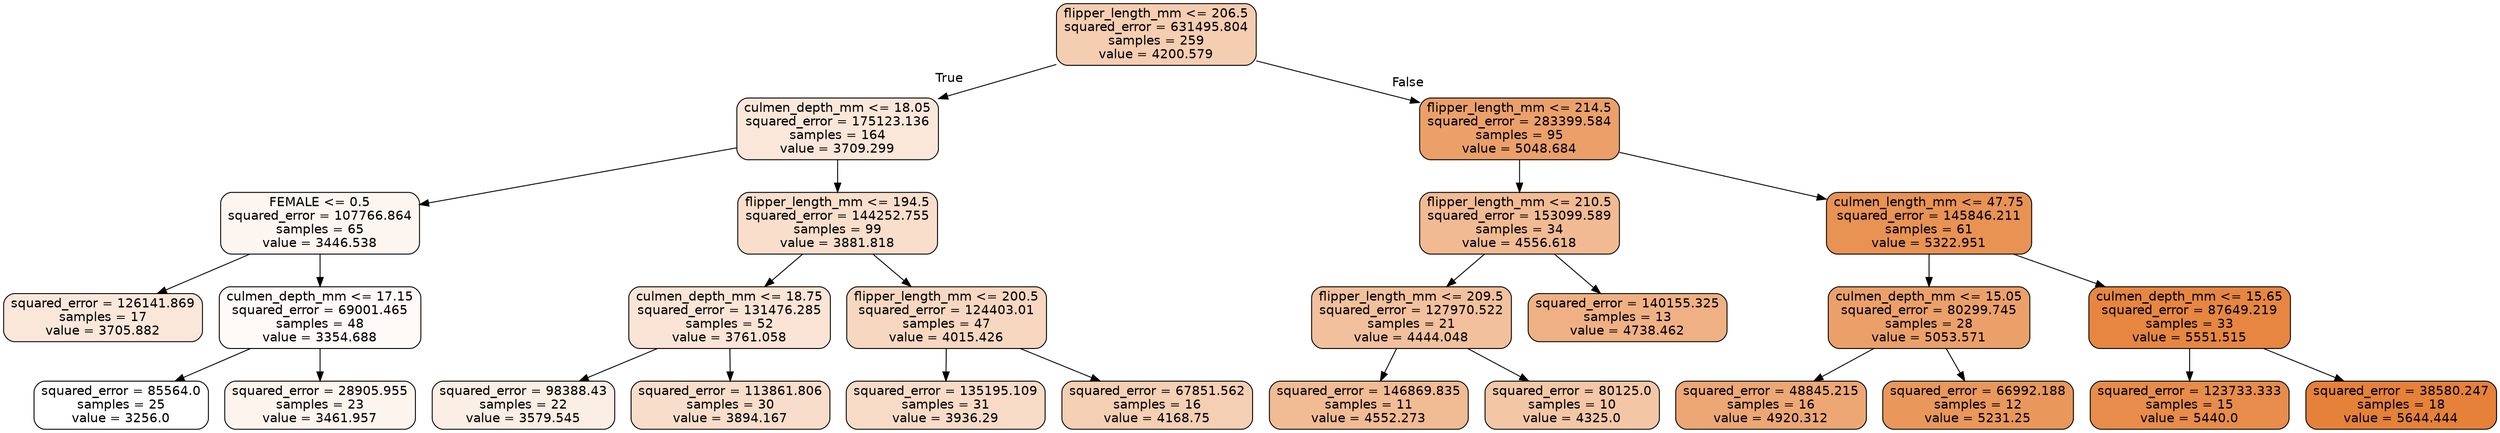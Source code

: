 digraph Tree {
node [shape=box, style="filled, rounded", color="black", fontname="helvetica"] ;
edge [fontname="helvetica"] ;
0 [label="flipper_length_mm <= 206.5\nsquared_error = 631495.804\nsamples = 259\nvalue = 4200.579", fillcolor="#f5cdb1"] ;
1 [label="culmen_depth_mm <= 18.05\nsquared_error = 175123.136\nsamples = 164\nvalue = 3709.299", fillcolor="#fae7d9"] ;
0 -> 1 [labeldistance=2.5, labelangle=45, headlabel="True"] ;
2 [label="FEMALE <= 0.5\nsquared_error = 107766.864\nsamples = 65\nvalue = 3446.538", fillcolor="#fdf5ef"] ;
1 -> 2 ;
3 [label="squared_error = 126141.869\nsamples = 17\nvalue = 3705.882", fillcolor="#fae7da"] ;
2 -> 3 ;
4 [label="culmen_depth_mm <= 17.15\nsquared_error = 69001.465\nsamples = 48\nvalue = 3354.688", fillcolor="#fefaf7"] ;
2 -> 4 ;
5 [label="squared_error = 85564.0\nsamples = 25\nvalue = 3256.0", fillcolor="#ffffff"] ;
4 -> 5 ;
6 [label="squared_error = 28905.955\nsamples = 23\nvalue = 3461.957", fillcolor="#fdf4ee"] ;
4 -> 6 ;
7 [label="flipper_length_mm <= 194.5\nsquared_error = 144252.755\nsamples = 99\nvalue = 3881.818", fillcolor="#f8decb"] ;
1 -> 7 ;
8 [label="culmen_depth_mm <= 18.75\nsquared_error = 131476.285\nsamples = 52\nvalue = 3761.058", fillcolor="#fae4d5"] ;
7 -> 8 ;
9 [label="squared_error = 98388.43\nsamples = 22\nvalue = 3579.545", fillcolor="#fbeee4"] ;
8 -> 9 ;
10 [label="squared_error = 113861.806\nsamples = 30\nvalue = 3894.167", fillcolor="#f8ddca"] ;
8 -> 10 ;
11 [label="flipper_length_mm <= 200.5\nsquared_error = 124403.01\nsamples = 47\nvalue = 4015.426", fillcolor="#f7d7c0"] ;
7 -> 11 ;
12 [label="squared_error = 135195.109\nsamples = 31\nvalue = 3936.29", fillcolor="#f8dbc7"] ;
11 -> 12 ;
13 [label="squared_error = 67851.562\nsamples = 16\nvalue = 4168.75", fillcolor="#f5cfb3"] ;
11 -> 13 ;
14 [label="flipper_length_mm <= 214.5\nsquared_error = 283399.584\nsamples = 95\nvalue = 5048.684", fillcolor="#eba06a"] ;
0 -> 14 [labeldistance=2.5, labelangle=-45, headlabel="False"] ;
15 [label="flipper_length_mm <= 210.5\nsquared_error = 153099.589\nsamples = 34\nvalue = 4556.618", fillcolor="#f1ba93"] ;
14 -> 15 ;
16 [label="flipper_length_mm <= 209.5\nsquared_error = 127970.522\nsamples = 21\nvalue = 4444.048", fillcolor="#f2c09d"] ;
15 -> 16 ;
17 [label="squared_error = 146869.835\nsamples = 11\nvalue = 4552.273", fillcolor="#f1bb94"] ;
16 -> 17 ;
18 [label="squared_error = 80125.0\nsamples = 10\nvalue = 4325.0", fillcolor="#f3c7a6"] ;
16 -> 18 ;
19 [label="squared_error = 140155.325\nsamples = 13\nvalue = 4738.462", fillcolor="#efb184"] ;
15 -> 19 ;
20 [label="culmen_length_mm <= 47.75\nsquared_error = 145846.211\nsamples = 61\nvalue = 5322.951", fillcolor="#e89254"] ;
14 -> 20 ;
21 [label="culmen_depth_mm <= 15.05\nsquared_error = 80299.745\nsamples = 28\nvalue = 5053.571", fillcolor="#eba06a"] ;
20 -> 21 ;
22 [label="squared_error = 48845.215\nsamples = 16\nvalue = 4920.312", fillcolor="#eda775"] ;
21 -> 22 ;
23 [label="squared_error = 66992.188\nsamples = 12\nvalue = 5231.25", fillcolor="#e9975b"] ;
21 -> 23 ;
24 [label="culmen_depth_mm <= 15.65\nsquared_error = 87649.219\nsamples = 33\nvalue = 5551.515", fillcolor="#e68641"] ;
20 -> 24 ;
25 [label="squared_error = 123733.333\nsamples = 15\nvalue = 5440.0", fillcolor="#e78c4a"] ;
24 -> 25 ;
26 [label="squared_error = 38580.247\nsamples = 18\nvalue = 5644.444", fillcolor="#e58139"] ;
24 -> 26 ;
}